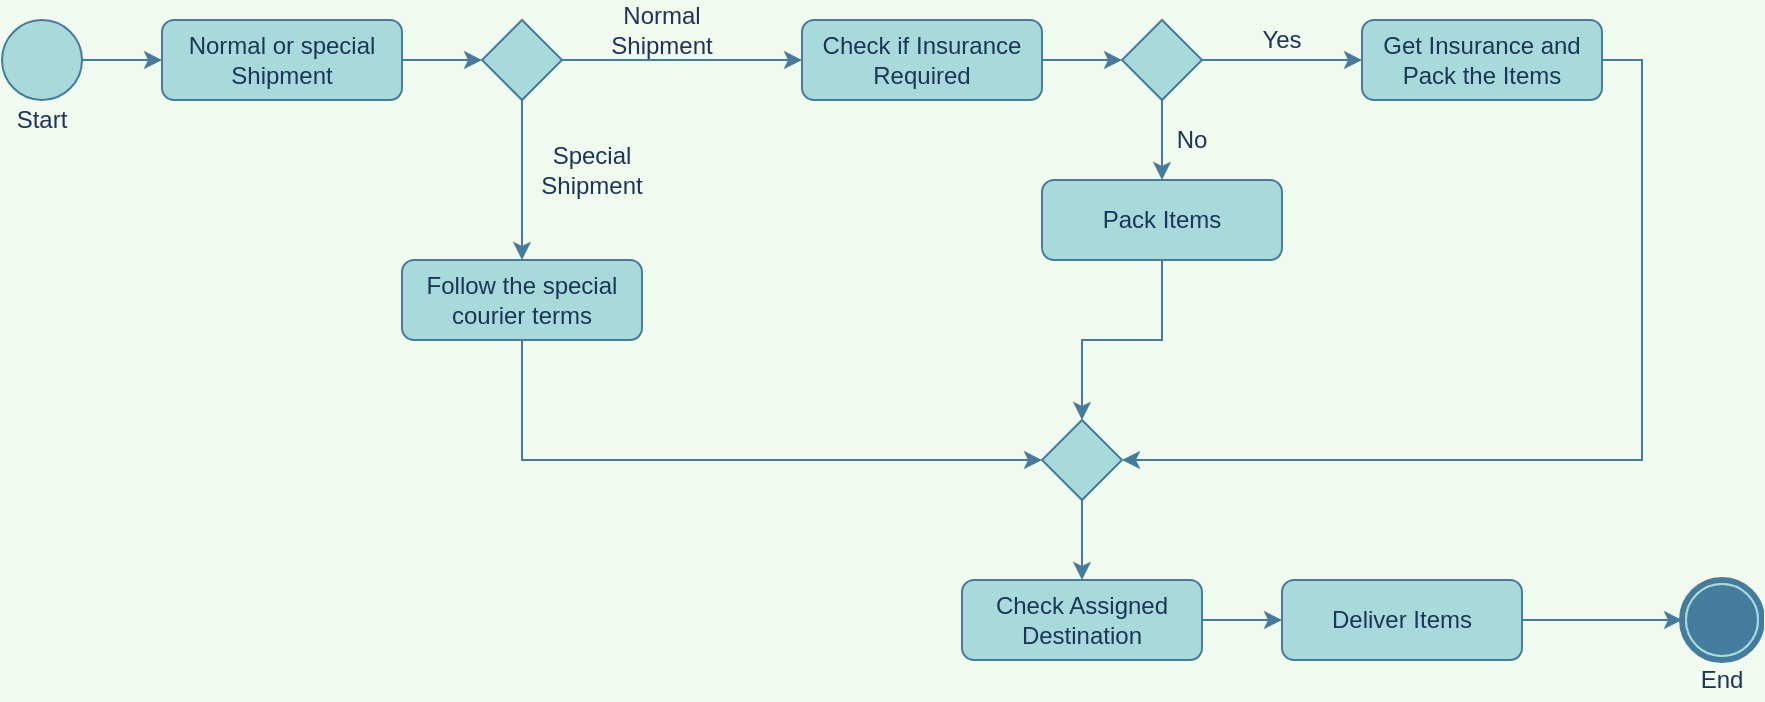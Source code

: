 <mxfile version="13.7.9" type="github">
  <diagram id="D4rd8jtwchMkUv9lwZO1" name="Page-1">
    <mxGraphModel dx="1888" dy="580" grid="1" gridSize="10" guides="1" tooltips="1" connect="1" arrows="1" fold="1" page="1" pageScale="1" pageWidth="850" pageHeight="1100" background="#F1FAEE" math="0" shadow="0">
      <root>
        <mxCell id="0" />
        <mxCell id="1" parent="0" />
        <mxCell id="QJwlztVjnQK9Eqd--qEo-5" value="" style="edgeStyle=orthogonalEdgeStyle;rounded=0;orthogonalLoop=1;jettySize=auto;html=1;labelBackgroundColor=#F1FAEE;strokeColor=#457B9D;fontColor=#1D3557;" edge="1" parent="1" source="QJwlztVjnQK9Eqd--qEo-1" target="QJwlztVjnQK9Eqd--qEo-2">
          <mxGeometry relative="1" as="geometry" />
        </mxCell>
        <mxCell id="QJwlztVjnQK9Eqd--qEo-1" value="" style="shape=mxgraph.bpmn.shape;html=1;verticalLabelPosition=bottom;verticalAlign=top;align=center;perimeter=ellipsePerimeter;outlineConnect=0;outline=standard;symbol=general;labelBackgroundColor=#F1FAEE;fillColor=#A8DADC;strokeColor=#457B9D;fontColor=#1D3557;" vertex="1" parent="1">
          <mxGeometry x="-80" y="120" width="40" height="40" as="geometry" />
        </mxCell>
        <mxCell id="QJwlztVjnQK9Eqd--qEo-6" value="" style="edgeStyle=orthogonalEdgeStyle;rounded=0;orthogonalLoop=1;jettySize=auto;html=1;labelBackgroundColor=#F1FAEE;strokeColor=#457B9D;fontColor=#1D3557;" edge="1" parent="1" source="QJwlztVjnQK9Eqd--qEo-2" target="QJwlztVjnQK9Eqd--qEo-4">
          <mxGeometry relative="1" as="geometry" />
        </mxCell>
        <mxCell id="QJwlztVjnQK9Eqd--qEo-2" value="Normal or special Shipment" style="rounded=1;whiteSpace=wrap;html=1;fillColor=#A8DADC;strokeColor=#457B9D;fontColor=#1D3557;" vertex="1" parent="1">
          <mxGeometry y="120" width="120" height="40" as="geometry" />
        </mxCell>
        <mxCell id="QJwlztVjnQK9Eqd--qEo-14" style="edgeStyle=orthogonalEdgeStyle;rounded=0;orthogonalLoop=1;jettySize=auto;html=1;exitX=1;exitY=0.5;exitDx=0;exitDy=0;entryX=0;entryY=0.5;entryDx=0;entryDy=0;labelBackgroundColor=#F1FAEE;strokeColor=#457B9D;fontColor=#1D3557;" edge="1" parent="1" source="QJwlztVjnQK9Eqd--qEo-3" target="QJwlztVjnQK9Eqd--qEo-13">
          <mxGeometry relative="1" as="geometry" />
        </mxCell>
        <mxCell id="QJwlztVjnQK9Eqd--qEo-3" value="Check if Insurance Required" style="rounded=1;whiteSpace=wrap;html=1;fillColor=#A8DADC;strokeColor=#457B9D;fontColor=#1D3557;" vertex="1" parent="1">
          <mxGeometry x="320" y="120" width="120" height="40" as="geometry" />
        </mxCell>
        <mxCell id="QJwlztVjnQK9Eqd--qEo-7" style="edgeStyle=orthogonalEdgeStyle;rounded=0;orthogonalLoop=1;jettySize=auto;html=1;exitX=1;exitY=0.5;exitDx=0;exitDy=0;entryX=0;entryY=0.5;entryDx=0;entryDy=0;labelBackgroundColor=#F1FAEE;strokeColor=#457B9D;fontColor=#1D3557;" edge="1" parent="1" source="QJwlztVjnQK9Eqd--qEo-4" target="QJwlztVjnQK9Eqd--qEo-3">
          <mxGeometry relative="1" as="geometry" />
        </mxCell>
        <mxCell id="QJwlztVjnQK9Eqd--qEo-10" style="edgeStyle=orthogonalEdgeStyle;rounded=0;orthogonalLoop=1;jettySize=auto;html=1;exitX=0.5;exitY=1;exitDx=0;exitDy=0;entryX=0.5;entryY=0;entryDx=0;entryDy=0;labelBackgroundColor=#F1FAEE;strokeColor=#457B9D;fontColor=#1D3557;" edge="1" parent="1" source="QJwlztVjnQK9Eqd--qEo-4" target="QJwlztVjnQK9Eqd--qEo-9">
          <mxGeometry relative="1" as="geometry" />
        </mxCell>
        <mxCell id="QJwlztVjnQK9Eqd--qEo-4" value="" style="rhombus;whiteSpace=wrap;html=1;fillColor=#A8DADC;strokeColor=#457B9D;fontColor=#1D3557;" vertex="1" parent="1">
          <mxGeometry x="160" y="120" width="40" height="40" as="geometry" />
        </mxCell>
        <mxCell id="QJwlztVjnQK9Eqd--qEo-8" value="Normal Shipment" style="text;html=1;strokeColor=none;fillColor=none;align=center;verticalAlign=middle;whiteSpace=wrap;rounded=0;fontColor=#1D3557;" vertex="1" parent="1">
          <mxGeometry x="210" y="110" width="80" height="30" as="geometry" />
        </mxCell>
        <mxCell id="QJwlztVjnQK9Eqd--qEo-28" style="edgeStyle=orthogonalEdgeStyle;rounded=0;orthogonalLoop=1;jettySize=auto;html=1;exitX=0.5;exitY=1;exitDx=0;exitDy=0;entryX=0;entryY=0.5;entryDx=0;entryDy=0;labelBackgroundColor=#F1FAEE;strokeColor=#457B9D;fontColor=#1D3557;" edge="1" parent="1" source="QJwlztVjnQK9Eqd--qEo-9" target="QJwlztVjnQK9Eqd--qEo-23">
          <mxGeometry relative="1" as="geometry" />
        </mxCell>
        <mxCell id="QJwlztVjnQK9Eqd--qEo-9" value="Follow the special courier terms" style="rounded=1;whiteSpace=wrap;html=1;fillColor=#A8DADC;strokeColor=#457B9D;fontColor=#1D3557;" vertex="1" parent="1">
          <mxGeometry x="120" y="240" width="120" height="40" as="geometry" />
        </mxCell>
        <mxCell id="QJwlztVjnQK9Eqd--qEo-11" value="Special Shipment" style="text;html=1;strokeColor=none;fillColor=none;align=center;verticalAlign=middle;whiteSpace=wrap;rounded=0;fontColor=#1D3557;" vertex="1" parent="1">
          <mxGeometry x="180" y="180" width="70" height="30" as="geometry" />
        </mxCell>
        <mxCell id="QJwlztVjnQK9Eqd--qEo-27" style="edgeStyle=orthogonalEdgeStyle;rounded=0;orthogonalLoop=1;jettySize=auto;html=1;exitX=1;exitY=0.5;exitDx=0;exitDy=0;entryX=1;entryY=0.5;entryDx=0;entryDy=0;labelBackgroundColor=#F1FAEE;strokeColor=#457B9D;fontColor=#1D3557;" edge="1" parent="1" source="QJwlztVjnQK9Eqd--qEo-12" target="QJwlztVjnQK9Eqd--qEo-23">
          <mxGeometry relative="1" as="geometry" />
        </mxCell>
        <mxCell id="QJwlztVjnQK9Eqd--qEo-12" value="Get Insurance and Pack the Items" style="rounded=1;whiteSpace=wrap;html=1;fillColor=#A8DADC;strokeColor=#457B9D;fontColor=#1D3557;" vertex="1" parent="1">
          <mxGeometry x="600" y="120" width="120" height="40" as="geometry" />
        </mxCell>
        <mxCell id="QJwlztVjnQK9Eqd--qEo-15" style="edgeStyle=orthogonalEdgeStyle;rounded=0;orthogonalLoop=1;jettySize=auto;html=1;exitX=1;exitY=0.5;exitDx=0;exitDy=0;entryX=0;entryY=0.5;entryDx=0;entryDy=0;labelBackgroundColor=#F1FAEE;strokeColor=#457B9D;fontColor=#1D3557;" edge="1" parent="1" source="QJwlztVjnQK9Eqd--qEo-13" target="QJwlztVjnQK9Eqd--qEo-12">
          <mxGeometry relative="1" as="geometry" />
        </mxCell>
        <mxCell id="QJwlztVjnQK9Eqd--qEo-18" style="edgeStyle=orthogonalEdgeStyle;rounded=0;orthogonalLoop=1;jettySize=auto;html=1;exitX=0.5;exitY=1;exitDx=0;exitDy=0;entryX=0.5;entryY=0;entryDx=0;entryDy=0;labelBackgroundColor=#F1FAEE;strokeColor=#457B9D;fontColor=#1D3557;" edge="1" parent="1" source="QJwlztVjnQK9Eqd--qEo-13" target="QJwlztVjnQK9Eqd--qEo-17">
          <mxGeometry relative="1" as="geometry" />
        </mxCell>
        <mxCell id="QJwlztVjnQK9Eqd--qEo-13" value="" style="rhombus;whiteSpace=wrap;html=1;fillColor=#A8DADC;strokeColor=#457B9D;fontColor=#1D3557;" vertex="1" parent="1">
          <mxGeometry x="480" y="120" width="40" height="40" as="geometry" />
        </mxCell>
        <mxCell id="QJwlztVjnQK9Eqd--qEo-16" value="Yes" style="text;html=1;strokeColor=none;fillColor=none;align=center;verticalAlign=middle;whiteSpace=wrap;rounded=0;fontColor=#1D3557;" vertex="1" parent="1">
          <mxGeometry x="540" y="120" width="40" height="20" as="geometry" />
        </mxCell>
        <mxCell id="QJwlztVjnQK9Eqd--qEo-26" style="edgeStyle=orthogonalEdgeStyle;rounded=0;orthogonalLoop=1;jettySize=auto;html=1;exitX=0.5;exitY=1;exitDx=0;exitDy=0;entryX=0.5;entryY=0;entryDx=0;entryDy=0;labelBackgroundColor=#F1FAEE;strokeColor=#457B9D;fontColor=#1D3557;" edge="1" parent="1" source="QJwlztVjnQK9Eqd--qEo-17" target="QJwlztVjnQK9Eqd--qEo-23">
          <mxGeometry relative="1" as="geometry" />
        </mxCell>
        <mxCell id="QJwlztVjnQK9Eqd--qEo-17" value="Pack Items" style="rounded=1;whiteSpace=wrap;html=1;fillColor=#A8DADC;strokeColor=#457B9D;fontColor=#1D3557;" vertex="1" parent="1">
          <mxGeometry x="440" y="200" width="120" height="40" as="geometry" />
        </mxCell>
        <mxCell id="QJwlztVjnQK9Eqd--qEo-19" value="No" style="text;html=1;strokeColor=none;fillColor=none;align=center;verticalAlign=middle;whiteSpace=wrap;rounded=0;fontColor=#1D3557;" vertex="1" parent="1">
          <mxGeometry x="500" y="170" width="30" height="20" as="geometry" />
        </mxCell>
        <mxCell id="QJwlztVjnQK9Eqd--qEo-31" style="edgeStyle=orthogonalEdgeStyle;curved=0;rounded=1;sketch=0;orthogonalLoop=1;jettySize=auto;html=1;exitX=1;exitY=0.5;exitDx=0;exitDy=0;strokeColor=#457B9D;fillColor=#A8DADC;fontColor=#1D3557;" edge="1" parent="1" source="QJwlztVjnQK9Eqd--qEo-20" target="QJwlztVjnQK9Eqd--qEo-30">
          <mxGeometry relative="1" as="geometry" />
        </mxCell>
        <mxCell id="QJwlztVjnQK9Eqd--qEo-20" value="Deliver Items" style="rounded=1;whiteSpace=wrap;html=1;fillColor=#A8DADC;strokeColor=#457B9D;fontColor=#1D3557;" vertex="1" parent="1">
          <mxGeometry x="560" y="400" width="120" height="40" as="geometry" />
        </mxCell>
        <mxCell id="QJwlztVjnQK9Eqd--qEo-22" style="edgeStyle=orthogonalEdgeStyle;rounded=0;orthogonalLoop=1;jettySize=auto;html=1;exitX=1;exitY=0.5;exitDx=0;exitDy=0;entryX=0;entryY=0.5;entryDx=0;entryDy=0;labelBackgroundColor=#F1FAEE;strokeColor=#457B9D;fontColor=#1D3557;" edge="1" parent="1" source="QJwlztVjnQK9Eqd--qEo-21" target="QJwlztVjnQK9Eqd--qEo-20">
          <mxGeometry relative="1" as="geometry" />
        </mxCell>
        <mxCell id="QJwlztVjnQK9Eqd--qEo-21" value="Check Assigned Destination" style="rounded=1;whiteSpace=wrap;html=1;fillColor=#A8DADC;strokeColor=#457B9D;fontColor=#1D3557;" vertex="1" parent="1">
          <mxGeometry x="400" y="400" width="120" height="40" as="geometry" />
        </mxCell>
        <mxCell id="QJwlztVjnQK9Eqd--qEo-29" style="edgeStyle=orthogonalEdgeStyle;rounded=0;orthogonalLoop=1;jettySize=auto;html=1;exitX=0.5;exitY=1;exitDx=0;exitDy=0;entryX=0.5;entryY=0;entryDx=0;entryDy=0;labelBackgroundColor=#F1FAEE;strokeColor=#457B9D;fontColor=#1D3557;" edge="1" parent="1" source="QJwlztVjnQK9Eqd--qEo-23" target="QJwlztVjnQK9Eqd--qEo-21">
          <mxGeometry relative="1" as="geometry" />
        </mxCell>
        <mxCell id="QJwlztVjnQK9Eqd--qEo-23" value="" style="rhombus;whiteSpace=wrap;html=1;fillColor=#A8DADC;strokeColor=#457B9D;fontColor=#1D3557;" vertex="1" parent="1">
          <mxGeometry x="440" y="320" width="40" height="40" as="geometry" />
        </mxCell>
        <mxCell id="QJwlztVjnQK9Eqd--qEo-30" value="" style="shape=mxgraph.bpmn.shape;html=1;verticalLabelPosition=bottom;labelBackgroundColor=#ffffff;verticalAlign=top;align=center;perimeter=ellipsePerimeter;outlineConnect=0;outline=end;symbol=terminate;rounded=0;sketch=0;strokeColor=#457B9D;fillColor=#A8DADC;fontColor=#1D3557;" vertex="1" parent="1">
          <mxGeometry x="760" y="400" width="40" height="40" as="geometry" />
        </mxCell>
        <mxCell id="QJwlztVjnQK9Eqd--qEo-32" value="Start" style="text;html=1;strokeColor=none;fillColor=none;align=center;verticalAlign=middle;whiteSpace=wrap;rounded=0;sketch=0;fontColor=#1D3557;" vertex="1" parent="1">
          <mxGeometry x="-80" y="160" width="40" height="20" as="geometry" />
        </mxCell>
        <mxCell id="QJwlztVjnQK9Eqd--qEo-34" value="End" style="text;html=1;strokeColor=none;fillColor=none;align=center;verticalAlign=middle;whiteSpace=wrap;rounded=0;sketch=0;fontColor=#1D3557;" vertex="1" parent="1">
          <mxGeometry x="760" y="440" width="40" height="20" as="geometry" />
        </mxCell>
      </root>
    </mxGraphModel>
  </diagram>
</mxfile>
